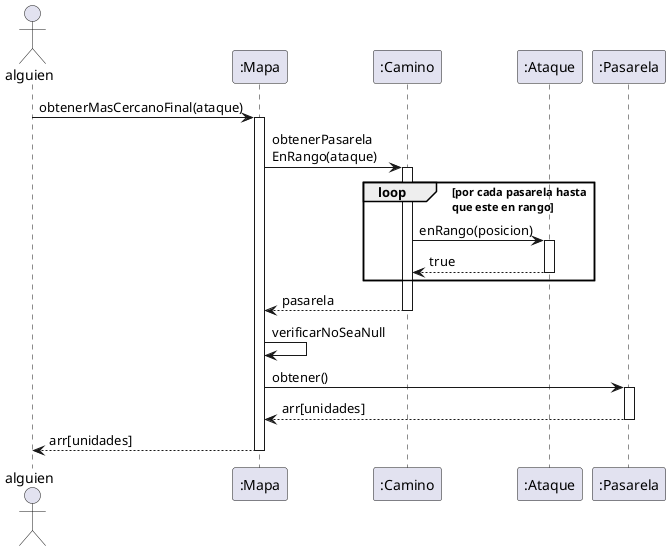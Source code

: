 @startuml

Actor alguien as sis

participant ":Mapa" as mapa
participant ":Camino" as camino
participant ":Ataque" as atk
participant ":Pasarela" as pasarela

sis-> mapa: obtenerMasCercanoFinal(ataque)
activate mapa

mapa->camino: obtenerPasarela\nEnRango(ataque)
activate camino

loop por cada pasarela hasta \nque este en rango

camino-> atk: enRango(posicion)
activate atk
atk--> camino: true
deactivate atk

end


camino-->mapa: pasarela
deactivate camino

mapa-> mapa: verificarNoSeaNull

mapa->pasarela: obtener()
activate pasarela
pasarela--> mapa: arr[unidades]
deactivate pasarela

mapa--> sis: arr[unidades]
deactivate mapa

@enduml